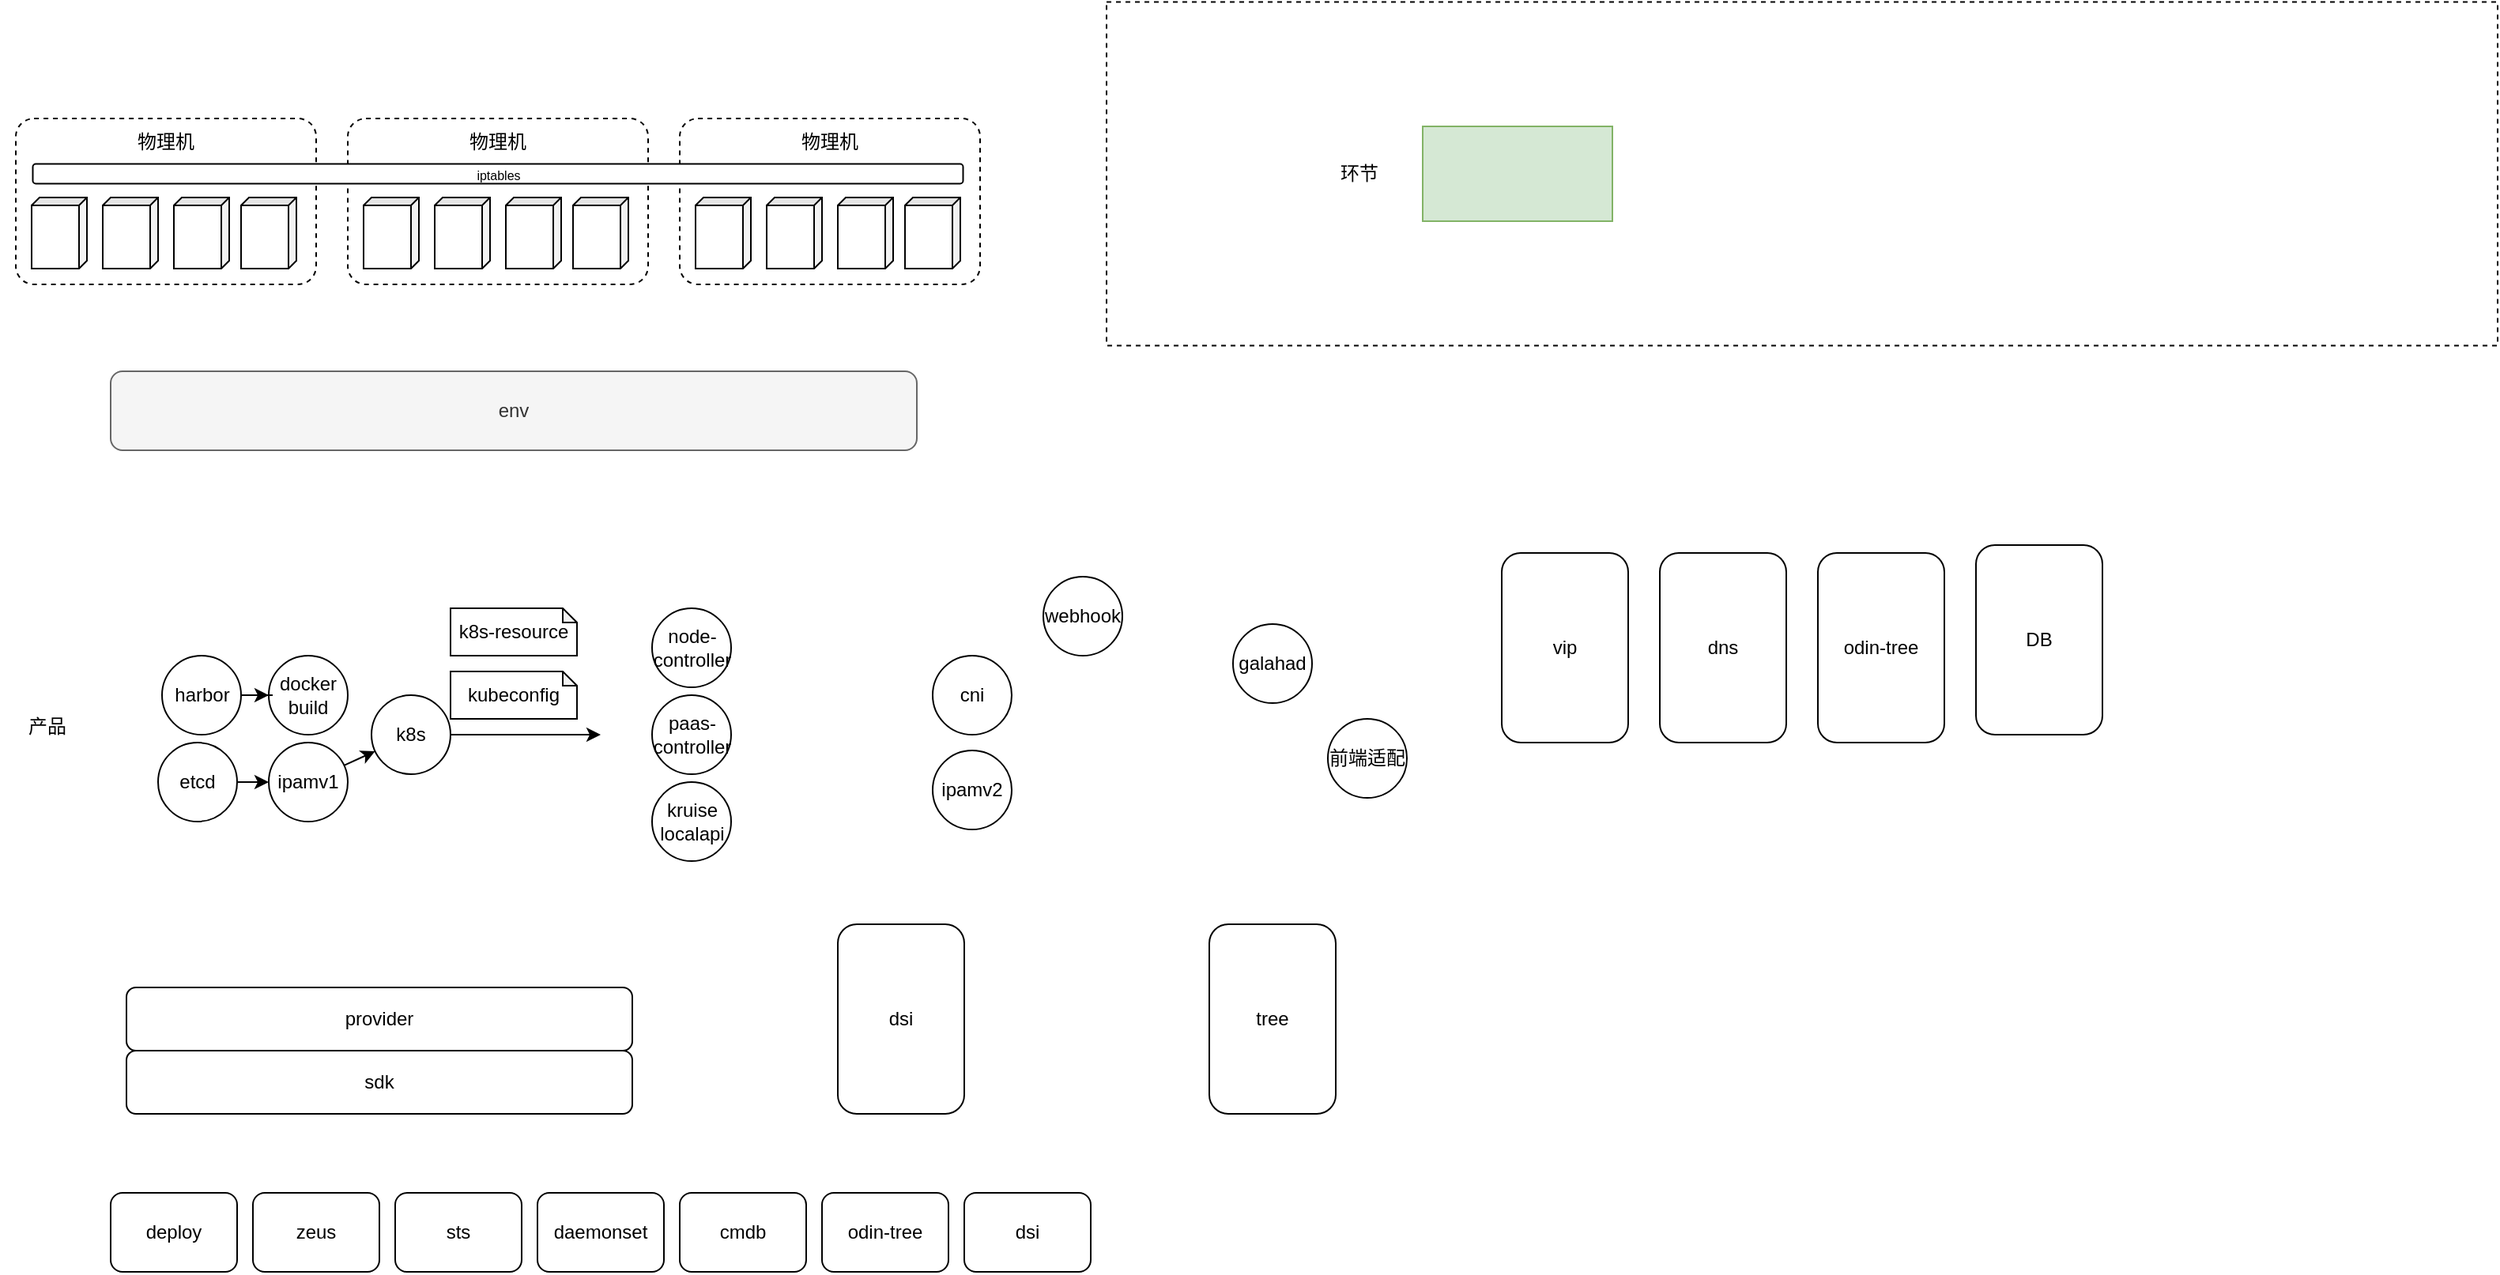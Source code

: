 <mxfile version="22.1.18" type="github">
  <diagram name="第 1 页" id="ZuhVlxFlhkBg7zVoVy1D">
    <mxGraphModel dx="1191" dy="1732" grid="1" gridSize="10" guides="1" tooltips="1" connect="1" arrows="1" fold="1" page="1" pageScale="1" pageWidth="827" pageHeight="1169" math="0" shadow="0">
      <root>
        <mxCell id="0" />
        <mxCell id="1" parent="0" />
        <mxCell id="eo2u99sirjMwnlyiHI97-33" value="" style="rounded=1;whiteSpace=wrap;html=1;dashed=1;arcSize=11;" vertex="1" parent="1">
          <mxGeometry x="30" y="-350" width="190" height="105" as="geometry" />
        </mxCell>
        <mxCell id="GPAt1WRh6mztTl92b3K6-4" value="" style="rounded=1;whiteSpace=wrap;html=1;dashed=1;arcSize=0;" parent="1" vertex="1">
          <mxGeometry x="720" y="-423.75" width="880" height="217.5" as="geometry" />
        </mxCell>
        <mxCell id="GPAt1WRh6mztTl92b3K6-2" value="sdk" style="rounded=1;whiteSpace=wrap;html=1;" parent="1" vertex="1">
          <mxGeometry x="100" y="240" width="320" height="40" as="geometry" />
        </mxCell>
        <mxCell id="GPAt1WRh6mztTl92b3K6-3" value="provider" style="rounded=1;whiteSpace=wrap;html=1;" parent="1" vertex="1">
          <mxGeometry x="100" y="200" width="320" height="40" as="geometry" />
        </mxCell>
        <mxCell id="GPAt1WRh6mztTl92b3K6-5" value="deploy" style="rounded=1;whiteSpace=wrap;html=1;" parent="1" vertex="1">
          <mxGeometry x="90" y="330" width="80" height="50" as="geometry" />
        </mxCell>
        <mxCell id="GPAt1WRh6mztTl92b3K6-6" value="zeus" style="rounded=1;whiteSpace=wrap;html=1;" parent="1" vertex="1">
          <mxGeometry x="180" y="330" width="80" height="50" as="geometry" />
        </mxCell>
        <mxCell id="GPAt1WRh6mztTl92b3K6-7" value="sts" style="rounded=1;whiteSpace=wrap;html=1;" parent="1" vertex="1">
          <mxGeometry x="270" y="330" width="80" height="50" as="geometry" />
        </mxCell>
        <mxCell id="GPAt1WRh6mztTl92b3K6-8" value="daemonset" style="rounded=1;whiteSpace=wrap;html=1;" parent="1" vertex="1">
          <mxGeometry x="360" y="330" width="80" height="50" as="geometry" />
        </mxCell>
        <mxCell id="GPAt1WRh6mztTl92b3K6-9" value="cmdb" style="rounded=1;whiteSpace=wrap;html=1;" parent="1" vertex="1">
          <mxGeometry x="450" y="330" width="80" height="50" as="geometry" />
        </mxCell>
        <mxCell id="GPAt1WRh6mztTl92b3K6-10" value="odin-tree" style="rounded=1;whiteSpace=wrap;html=1;" parent="1" vertex="1">
          <mxGeometry x="540" y="330" width="80" height="50" as="geometry" />
        </mxCell>
        <mxCell id="GPAt1WRh6mztTl92b3K6-11" value="dsi" style="rounded=1;whiteSpace=wrap;html=1;" parent="1" vertex="1">
          <mxGeometry x="630" y="330" width="80" height="50" as="geometry" />
        </mxCell>
        <mxCell id="GPAt1WRh6mztTl92b3K6-13" value="cni" style="ellipse;whiteSpace=wrap;html=1;aspect=fixed;" parent="1" vertex="1">
          <mxGeometry x="610" y="-10" width="50" height="50" as="geometry" />
        </mxCell>
        <mxCell id="GPAt1WRh6mztTl92b3K6-15" value="dns" style="rounded=1;whiteSpace=wrap;html=1;" parent="1" vertex="1">
          <mxGeometry x="1070" y="-75" width="80" height="120" as="geometry" />
        </mxCell>
        <mxCell id="GPAt1WRh6mztTl92b3K6-16" value="vip" style="rounded=1;whiteSpace=wrap;html=1;" parent="1" vertex="1">
          <mxGeometry x="970" y="-75" width="80" height="120" as="geometry" />
        </mxCell>
        <mxCell id="GPAt1WRh6mztTl92b3K6-17" value="docker&lt;br&gt;build" style="ellipse;whiteSpace=wrap;html=1;aspect=fixed;" parent="1" vertex="1">
          <mxGeometry x="190" y="-10" width="50" height="50" as="geometry" />
        </mxCell>
        <mxCell id="GPAt1WRh6mztTl92b3K6-19" value="dsi" style="rounded=1;whiteSpace=wrap;html=1;" parent="1" vertex="1">
          <mxGeometry x="550" y="160" width="80" height="120" as="geometry" />
        </mxCell>
        <mxCell id="GPAt1WRh6mztTl92b3K6-20" value="galahad" style="ellipse;whiteSpace=wrap;html=1;aspect=fixed;" parent="1" vertex="1">
          <mxGeometry x="800" y="-30" width="50" height="50" as="geometry" />
        </mxCell>
        <mxCell id="eo2u99sirjMwnlyiHI97-61" value="" style="edgeStyle=orthogonalEdgeStyle;rounded=0;orthogonalLoop=1;jettySize=auto;html=1;" edge="1" parent="1" source="GPAt1WRh6mztTl92b3K6-21" target="GPAt1WRh6mztTl92b3K6-17">
          <mxGeometry relative="1" as="geometry" />
        </mxCell>
        <mxCell id="GPAt1WRh6mztTl92b3K6-21" value="harbor" style="ellipse;whiteSpace=wrap;html=1;aspect=fixed;" parent="1" vertex="1">
          <mxGeometry x="122.5" y="-10" width="50" height="50" as="geometry" />
        </mxCell>
        <mxCell id="GPAt1WRh6mztTl92b3K6-22" value="webhook" style="ellipse;whiteSpace=wrap;html=1;aspect=fixed;" parent="1" vertex="1">
          <mxGeometry x="680" y="-60" width="50" height="50" as="geometry" />
        </mxCell>
        <mxCell id="GPAt1WRh6mztTl92b3K6-23" value="ipamv2" style="ellipse;whiteSpace=wrap;html=1;aspect=fixed;" parent="1" vertex="1">
          <mxGeometry x="610" y="50" width="50" height="50" as="geometry" />
        </mxCell>
        <mxCell id="eo2u99sirjMwnlyiHI97-64" value="" style="rounded=0;orthogonalLoop=1;jettySize=auto;html=1;" edge="1" parent="1" source="GPAt1WRh6mztTl92b3K6-24" target="GPAt1WRh6mztTl92b3K6-28">
          <mxGeometry relative="1" as="geometry" />
        </mxCell>
        <mxCell id="GPAt1WRh6mztTl92b3K6-24" value="ipamv1" style="ellipse;whiteSpace=wrap;html=1;aspect=fixed;" parent="1" vertex="1">
          <mxGeometry x="190" y="45" width="50" height="50" as="geometry" />
        </mxCell>
        <mxCell id="GPAt1WRh6mztTl92b3K6-26" value="kruise&lt;br&gt;localapi" style="ellipse;whiteSpace=wrap;html=1;aspect=fixed;" parent="1" vertex="1">
          <mxGeometry x="432.5" y="70" width="50" height="50" as="geometry" />
        </mxCell>
        <mxCell id="eo2u99sirjMwnlyiHI97-68" value="" style="edgeStyle=orthogonalEdgeStyle;rounded=0;orthogonalLoop=1;jettySize=auto;html=1;" edge="1" parent="1" source="GPAt1WRh6mztTl92b3K6-28">
          <mxGeometry relative="1" as="geometry">
            <mxPoint x="400" y="40" as="targetPoint" />
          </mxGeometry>
        </mxCell>
        <mxCell id="GPAt1WRh6mztTl92b3K6-28" value="k8s" style="ellipse;whiteSpace=wrap;html=1;aspect=fixed;" parent="1" vertex="1">
          <mxGeometry x="255" y="15" width="50" height="50" as="geometry" />
        </mxCell>
        <mxCell id="GPAt1WRh6mztTl92b3K6-29" value="kubeconfig" style="shape=note;whiteSpace=wrap;html=1;backgroundOutline=1;darkOpacity=0.05;size=9;" parent="1" vertex="1">
          <mxGeometry x="305" width="80" height="30" as="geometry" />
        </mxCell>
        <mxCell id="GPAt1WRh6mztTl92b3K6-31" value="k8s-resource" style="shape=note;whiteSpace=wrap;html=1;backgroundOutline=1;darkOpacity=0.05;size=9;" parent="1" vertex="1">
          <mxGeometry x="305" y="-40" width="80" height="30" as="geometry" />
        </mxCell>
        <mxCell id="GPAt1WRh6mztTl92b3K6-33" value="tree" style="rounded=1;whiteSpace=wrap;html=1;" parent="1" vertex="1">
          <mxGeometry x="785" y="160" width="80" height="120" as="geometry" />
        </mxCell>
        <mxCell id="GPAt1WRh6mztTl92b3K6-34" value="node-controller" style="ellipse;whiteSpace=wrap;html=1;aspect=fixed;" parent="1" vertex="1">
          <mxGeometry x="432.5" y="-40" width="50" height="50" as="geometry" />
        </mxCell>
        <mxCell id="GPAt1WRh6mztTl92b3K6-35" value="paas-controller" style="ellipse;whiteSpace=wrap;html=1;aspect=fixed;" parent="1" vertex="1">
          <mxGeometry x="432.5" y="15" width="50" height="50" as="geometry" />
        </mxCell>
        <mxCell id="eo2u99sirjMwnlyiHI97-3" value="env" style="rounded=1;whiteSpace=wrap;html=1;fillColor=#f5f5f5;fontColor=#333333;strokeColor=#666666;" vertex="1" parent="1">
          <mxGeometry x="90" y="-190" width="510" height="50" as="geometry" />
        </mxCell>
        <mxCell id="eo2u99sirjMwnlyiHI97-18" value="前端适配" style="ellipse;whiteSpace=wrap;html=1;aspect=fixed;" vertex="1" parent="1">
          <mxGeometry x="860" y="30" width="50" height="50" as="geometry" />
        </mxCell>
        <mxCell id="eo2u99sirjMwnlyiHI97-20" value="产品" style="text;html=1;strokeColor=none;fillColor=none;align=center;verticalAlign=middle;whiteSpace=wrap;rounded=0;" vertex="1" parent="1">
          <mxGeometry x="20" y="20" width="60" height="30" as="geometry" />
        </mxCell>
        <mxCell id="eo2u99sirjMwnlyiHI97-25" value="" style="rounded=0;whiteSpace=wrap;html=1;fillColor=#d5e8d4;strokeColor=#82b366;" vertex="1" parent="1">
          <mxGeometry x="920" y="-345" width="120" height="60" as="geometry" />
        </mxCell>
        <mxCell id="eo2u99sirjMwnlyiHI97-26" value="环节" style="text;html=1;strokeColor=none;fillColor=none;align=center;verticalAlign=middle;whiteSpace=wrap;rounded=0;" vertex="1" parent="1">
          <mxGeometry x="850" y="-330" width="60" height="30" as="geometry" />
        </mxCell>
        <mxCell id="eo2u99sirjMwnlyiHI97-29" value="" style="shape=cube;whiteSpace=wrap;html=1;boundedLbl=1;backgroundOutline=1;darkOpacity=0.05;darkOpacity2=0.1;size=5;rotation=90;" vertex="1" parent="1">
          <mxGeometry x="35" y="-295" width="45" height="35" as="geometry" />
        </mxCell>
        <mxCell id="eo2u99sirjMwnlyiHI97-30" value="" style="shape=cube;whiteSpace=wrap;html=1;boundedLbl=1;backgroundOutline=1;darkOpacity=0.05;darkOpacity2=0.1;size=5;rotation=90;" vertex="1" parent="1">
          <mxGeometry x="80" y="-295" width="45" height="35" as="geometry" />
        </mxCell>
        <mxCell id="eo2u99sirjMwnlyiHI97-31" value="" style="shape=cube;whiteSpace=wrap;html=1;boundedLbl=1;backgroundOutline=1;darkOpacity=0.05;darkOpacity2=0.1;size=5;rotation=90;" vertex="1" parent="1">
          <mxGeometry x="125" y="-295" width="45" height="35" as="geometry" />
        </mxCell>
        <mxCell id="eo2u99sirjMwnlyiHI97-32" value="" style="shape=cube;whiteSpace=wrap;html=1;boundedLbl=1;backgroundOutline=1;darkOpacity=0.05;darkOpacity2=0.1;size=5;rotation=90;" vertex="1" parent="1">
          <mxGeometry x="167.5" y="-295" width="45" height="35" as="geometry" />
        </mxCell>
        <mxCell id="eo2u99sirjMwnlyiHI97-34" value="物理机" style="text;html=1;strokeColor=none;fillColor=none;align=center;verticalAlign=middle;whiteSpace=wrap;rounded=0;" vertex="1" parent="1">
          <mxGeometry x="95" y="-350" width="60" height="30" as="geometry" />
        </mxCell>
        <mxCell id="eo2u99sirjMwnlyiHI97-45" value="" style="rounded=1;whiteSpace=wrap;html=1;dashed=1;arcSize=11;" vertex="1" parent="1">
          <mxGeometry x="240" y="-350" width="190" height="105" as="geometry" />
        </mxCell>
        <mxCell id="eo2u99sirjMwnlyiHI97-46" value="" style="shape=cube;whiteSpace=wrap;html=1;boundedLbl=1;backgroundOutline=1;darkOpacity=0.05;darkOpacity2=0.1;size=5;rotation=90;" vertex="1" parent="1">
          <mxGeometry x="245" y="-295" width="45" height="35" as="geometry" />
        </mxCell>
        <mxCell id="eo2u99sirjMwnlyiHI97-47" value="" style="shape=cube;whiteSpace=wrap;html=1;boundedLbl=1;backgroundOutline=1;darkOpacity=0.05;darkOpacity2=0.1;size=5;rotation=90;" vertex="1" parent="1">
          <mxGeometry x="290" y="-295" width="45" height="35" as="geometry" />
        </mxCell>
        <mxCell id="eo2u99sirjMwnlyiHI97-48" value="" style="shape=cube;whiteSpace=wrap;html=1;boundedLbl=1;backgroundOutline=1;darkOpacity=0.05;darkOpacity2=0.1;size=5;rotation=90;" vertex="1" parent="1">
          <mxGeometry x="335" y="-295" width="45" height="35" as="geometry" />
        </mxCell>
        <mxCell id="eo2u99sirjMwnlyiHI97-49" value="" style="shape=cube;whiteSpace=wrap;html=1;boundedLbl=1;backgroundOutline=1;darkOpacity=0.05;darkOpacity2=0.1;size=5;rotation=90;" vertex="1" parent="1">
          <mxGeometry x="377.5" y="-295" width="45" height="35" as="geometry" />
        </mxCell>
        <mxCell id="eo2u99sirjMwnlyiHI97-50" value="物理机" style="text;html=1;strokeColor=none;fillColor=none;align=center;verticalAlign=middle;whiteSpace=wrap;rounded=0;" vertex="1" parent="1">
          <mxGeometry x="305" y="-350" width="60" height="30" as="geometry" />
        </mxCell>
        <mxCell id="eo2u99sirjMwnlyiHI97-51" value="" style="rounded=1;whiteSpace=wrap;html=1;dashed=1;arcSize=11;" vertex="1" parent="1">
          <mxGeometry x="450" y="-350" width="190" height="105" as="geometry" />
        </mxCell>
        <mxCell id="eo2u99sirjMwnlyiHI97-52" value="" style="shape=cube;whiteSpace=wrap;html=1;boundedLbl=1;backgroundOutline=1;darkOpacity=0.05;darkOpacity2=0.1;size=5;rotation=90;" vertex="1" parent="1">
          <mxGeometry x="455" y="-295" width="45" height="35" as="geometry" />
        </mxCell>
        <mxCell id="eo2u99sirjMwnlyiHI97-53" value="" style="shape=cube;whiteSpace=wrap;html=1;boundedLbl=1;backgroundOutline=1;darkOpacity=0.05;darkOpacity2=0.1;size=5;rotation=90;" vertex="1" parent="1">
          <mxGeometry x="500" y="-295" width="45" height="35" as="geometry" />
        </mxCell>
        <mxCell id="eo2u99sirjMwnlyiHI97-54" value="" style="shape=cube;whiteSpace=wrap;html=1;boundedLbl=1;backgroundOutline=1;darkOpacity=0.05;darkOpacity2=0.1;size=5;rotation=90;" vertex="1" parent="1">
          <mxGeometry x="545" y="-295" width="45" height="35" as="geometry" />
        </mxCell>
        <mxCell id="eo2u99sirjMwnlyiHI97-55" value="" style="shape=cube;whiteSpace=wrap;html=1;boundedLbl=1;backgroundOutline=1;darkOpacity=0.05;darkOpacity2=0.1;size=5;rotation=90;" vertex="1" parent="1">
          <mxGeometry x="587.5" y="-295" width="45" height="35" as="geometry" />
        </mxCell>
        <mxCell id="eo2u99sirjMwnlyiHI97-56" value="物理机" style="text;html=1;strokeColor=none;fillColor=none;align=center;verticalAlign=middle;whiteSpace=wrap;rounded=0;" vertex="1" parent="1">
          <mxGeometry x="515" y="-350" width="60" height="30" as="geometry" />
        </mxCell>
        <mxCell id="eo2u99sirjMwnlyiHI97-57" value="&lt;p style=&quot;line-height: 100%;&quot;&gt;&lt;span style=&quot;color: rgb(0, 0, 0); font-family: Helvetica; font-style: normal; font-variant-ligatures: normal; font-variant-caps: normal; font-weight: 400; letter-spacing: normal; orphans: 2; text-indent: 0px; text-transform: none; widows: 2; word-spacing: 0px; -webkit-text-stroke-width: 0px; text-decoration-thickness: initial; text-decoration-style: initial; text-decoration-color: initial; float: none; display: inline !important;&quot;&gt;&lt;font style=&quot;font-size: 8px;&quot;&gt;iptables&lt;/font&gt;&lt;/span&gt;&lt;/p&gt;" style="rounded=1;whiteSpace=wrap;html=1;align=center;" vertex="1" parent="1">
          <mxGeometry x="40.75" y="-321.25" width="588.5" height="12.5" as="geometry" />
        </mxCell>
        <mxCell id="eo2u99sirjMwnlyiHI97-62" value="odin-tree" style="rounded=1;whiteSpace=wrap;html=1;" vertex="1" parent="1">
          <mxGeometry x="1170" y="-75" width="80" height="120" as="geometry" />
        </mxCell>
        <mxCell id="eo2u99sirjMwnlyiHI97-65" value="" style="rounded=0;orthogonalLoop=1;jettySize=auto;html=1;" edge="1" parent="1" source="eo2u99sirjMwnlyiHI97-63" target="GPAt1WRh6mztTl92b3K6-24">
          <mxGeometry relative="1" as="geometry" />
        </mxCell>
        <mxCell id="eo2u99sirjMwnlyiHI97-63" value="etcd" style="ellipse;whiteSpace=wrap;html=1;aspect=fixed;" vertex="1" parent="1">
          <mxGeometry x="120" y="45" width="50" height="50" as="geometry" />
        </mxCell>
        <mxCell id="eo2u99sirjMwnlyiHI97-66" value="DB" style="rounded=1;whiteSpace=wrap;html=1;" vertex="1" parent="1">
          <mxGeometry x="1270" y="-80" width="80" height="120" as="geometry" />
        </mxCell>
      </root>
    </mxGraphModel>
  </diagram>
</mxfile>
